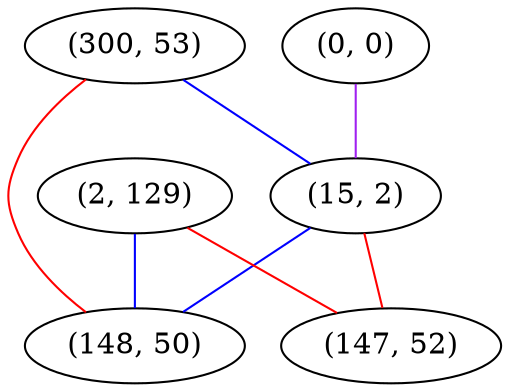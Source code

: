 graph "" {
"(300, 53)";
"(0, 0)";
"(15, 2)";
"(2, 129)";
"(148, 50)";
"(147, 52)";
"(300, 53)" -- "(148, 50)"  [color=red, key=0, weight=1];
"(300, 53)" -- "(15, 2)"  [color=blue, key=0, weight=3];
"(0, 0)" -- "(15, 2)"  [color=purple, key=0, weight=4];
"(15, 2)" -- "(148, 50)"  [color=blue, key=0, weight=3];
"(15, 2)" -- "(147, 52)"  [color=red, key=0, weight=1];
"(2, 129)" -- "(148, 50)"  [color=blue, key=0, weight=3];
"(2, 129)" -- "(147, 52)"  [color=red, key=0, weight=1];
}

